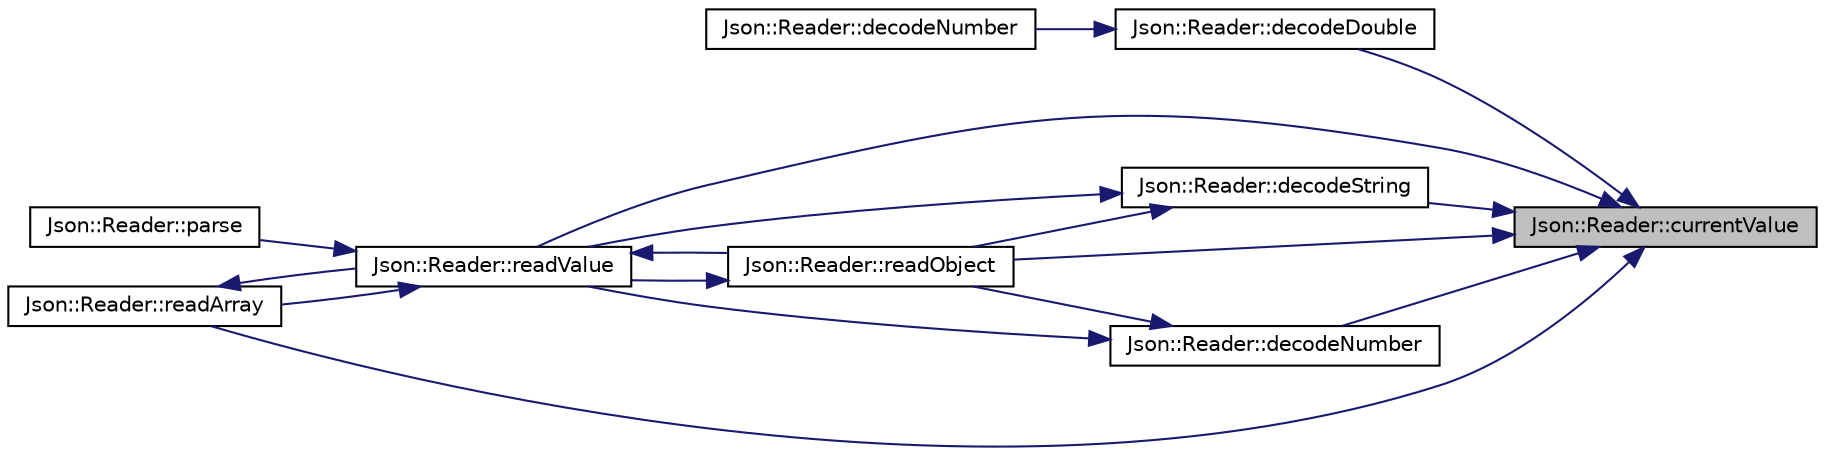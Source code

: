 digraph "Json::Reader::currentValue"
{
 // LATEX_PDF_SIZE
  edge [fontname="Helvetica",fontsize="10",labelfontname="Helvetica",labelfontsize="10"];
  node [fontname="Helvetica",fontsize="10",shape=record];
  rankdir="RL";
  Node1 [label="Json::Reader::currentValue",height=0.2,width=0.4,color="black", fillcolor="grey75", style="filled", fontcolor="black",tooltip=" "];
  Node1 -> Node2 [dir="back",color="midnightblue",fontsize="10",style="solid",fontname="Helvetica"];
  Node2 [label="Json::Reader::decodeDouble",height=0.2,width=0.4,color="black", fillcolor="white", style="filled",URL="$class_json_1_1_reader.html#a2420bbb7fd6d5d3e7e2fea894dd8f70f",tooltip=" "];
  Node2 -> Node3 [dir="back",color="midnightblue",fontsize="10",style="solid",fontname="Helvetica"];
  Node3 [label="Json::Reader::decodeNumber",height=0.2,width=0.4,color="black", fillcolor="white", style="filled",URL="$class_json_1_1_reader.html#a72f426ce3fa384d14aa10e9dd75618f0",tooltip=" "];
  Node1 -> Node4 [dir="back",color="midnightblue",fontsize="10",style="solid",fontname="Helvetica"];
  Node4 [label="Json::Reader::decodeNumber",height=0.2,width=0.4,color="black", fillcolor="white", style="filled",URL="$class_json_1_1_reader.html#a442d1f23edf0f4350f5eeab3ee3f7d46",tooltip=" "];
  Node4 -> Node5 [dir="back",color="midnightblue",fontsize="10",style="solid",fontname="Helvetica"];
  Node5 [label="Json::Reader::readObject",height=0.2,width=0.4,color="black", fillcolor="white", style="filled",URL="$class_json_1_1_reader.html#a0068eb3d8e86e91f0e4806f60da66b9c",tooltip=" "];
  Node5 -> Node6 [dir="back",color="midnightblue",fontsize="10",style="solid",fontname="Helvetica"];
  Node6 [label="Json::Reader::readValue",height=0.2,width=0.4,color="black", fillcolor="white", style="filled",URL="$class_json_1_1_reader.html#a47e56844b803d41ec993a83fadf4495c",tooltip=" "];
  Node6 -> Node7 [dir="back",color="midnightblue",fontsize="10",style="solid",fontname="Helvetica"];
  Node7 [label="Json::Reader::parse",height=0.2,width=0.4,color="black", fillcolor="white", style="filled",URL="$class_json_1_1_reader.html#ac71ef2b64c7c27b062052e692af3fb32",tooltip="Read a Value from a JSON document."];
  Node6 -> Node8 [dir="back",color="midnightblue",fontsize="10",style="solid",fontname="Helvetica"];
  Node8 [label="Json::Reader::readArray",height=0.2,width=0.4,color="black", fillcolor="white", style="filled",URL="$class_json_1_1_reader.html#afd9a30c0af205c9f327613f486fae6b8",tooltip=" "];
  Node8 -> Node6 [dir="back",color="midnightblue",fontsize="10",style="solid",fontname="Helvetica"];
  Node6 -> Node5 [dir="back",color="midnightblue",fontsize="10",style="solid",fontname="Helvetica"];
  Node4 -> Node6 [dir="back",color="midnightblue",fontsize="10",style="solid",fontname="Helvetica"];
  Node1 -> Node9 [dir="back",color="midnightblue",fontsize="10",style="solid",fontname="Helvetica"];
  Node9 [label="Json::Reader::decodeString",height=0.2,width=0.4,color="black", fillcolor="white", style="filled",URL="$class_json_1_1_reader.html#aaf736937912f5c9b8d221e57f209e3e0",tooltip=" "];
  Node9 -> Node5 [dir="back",color="midnightblue",fontsize="10",style="solid",fontname="Helvetica"];
  Node9 -> Node6 [dir="back",color="midnightblue",fontsize="10",style="solid",fontname="Helvetica"];
  Node1 -> Node8 [dir="back",color="midnightblue",fontsize="10",style="solid",fontname="Helvetica"];
  Node1 -> Node5 [dir="back",color="midnightblue",fontsize="10",style="solid",fontname="Helvetica"];
  Node1 -> Node6 [dir="back",color="midnightblue",fontsize="10",style="solid",fontname="Helvetica"];
}
